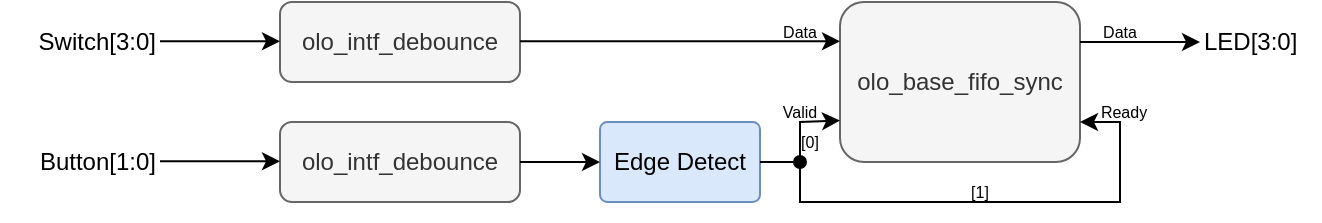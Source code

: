 <mxfile version="24.5.3" type="device" pages="2">
  <diagram name="olo_intf_clk_meas" id="sQZPAQ0m2a0brsjAJA3f">
    <mxGraphModel dx="950" dy="581" grid="1" gridSize="10" guides="1" tooltips="1" connect="1" arrows="1" fold="1" page="1" pageScale="1" pageWidth="10000" pageHeight="10000" math="0" shadow="0">
      <root>
        <mxCell id="0" />
        <mxCell id="1" parent="0" />
        <mxCell id="i1cG7D0sxg36rMf7ReTl-1" value="olo_intf_debounce" style="rounded=1;whiteSpace=wrap;html=1;fillColor=#f5f5f5;fontColor=#333333;strokeColor=#666666;" vertex="1" parent="1">
          <mxGeometry x="520" y="480" width="120" height="40" as="geometry" />
        </mxCell>
        <mxCell id="i1cG7D0sxg36rMf7ReTl-2" value="" style="endArrow=classic;html=1;rounded=0;" edge="1" parent="1">
          <mxGeometry width="50" height="50" relative="1" as="geometry">
            <mxPoint x="460" y="499.66" as="sourcePoint" />
            <mxPoint x="520" y="499.66" as="targetPoint" />
          </mxGeometry>
        </mxCell>
        <mxCell id="i1cG7D0sxg36rMf7ReTl-3" value="olo_intf_debounce" style="rounded=1;whiteSpace=wrap;html=1;fillColor=#f5f5f5;fontColor=#333333;strokeColor=#666666;" vertex="1" parent="1">
          <mxGeometry x="520" y="540" width="120" height="40" as="geometry" />
        </mxCell>
        <mxCell id="i1cG7D0sxg36rMf7ReTl-4" value="" style="endArrow=classic;html=1;rounded=0;" edge="1" parent="1">
          <mxGeometry width="50" height="50" relative="1" as="geometry">
            <mxPoint x="460" y="559.66" as="sourcePoint" />
            <mxPoint x="520" y="559.66" as="targetPoint" />
          </mxGeometry>
        </mxCell>
        <mxCell id="i1cG7D0sxg36rMf7ReTl-5" value="olo_base_fifo_sync" style="rounded=1;whiteSpace=wrap;html=1;fillColor=#f5f5f5;fontColor=#333333;strokeColor=#666666;" vertex="1" parent="1">
          <mxGeometry x="800" y="480" width="120" height="80" as="geometry" />
        </mxCell>
        <mxCell id="i1cG7D0sxg36rMf7ReTl-7" value="Edge Detect" style="rounded=1;whiteSpace=wrap;html=1;fillColor=#dae8fc;strokeColor=#6c8ebf;arcSize=9;" vertex="1" parent="1">
          <mxGeometry x="680" y="540" width="80" height="40" as="geometry" />
        </mxCell>
        <mxCell id="i1cG7D0sxg36rMf7ReTl-8" value="" style="endArrow=classic;html=1;rounded=0;" edge="1" parent="1">
          <mxGeometry width="50" height="50" relative="1" as="geometry">
            <mxPoint x="920" y="500.0" as="sourcePoint" />
            <mxPoint x="980" y="500.0" as="targetPoint" />
          </mxGeometry>
        </mxCell>
        <mxCell id="i1cG7D0sxg36rMf7ReTl-9" value="LED[3:0]" style="text;html=1;align=left;verticalAlign=middle;whiteSpace=wrap;rounded=0;" vertex="1" parent="1">
          <mxGeometry x="980" y="490" width="60" height="20" as="geometry" />
        </mxCell>
        <mxCell id="i1cG7D0sxg36rMf7ReTl-10" value="Switch[3:0]" style="text;html=1;align=right;verticalAlign=middle;whiteSpace=wrap;rounded=0;" vertex="1" parent="1">
          <mxGeometry x="380" y="490" width="80" height="20" as="geometry" />
        </mxCell>
        <mxCell id="i1cG7D0sxg36rMf7ReTl-11" value="Button[1:0]" style="text;html=1;align=right;verticalAlign=middle;whiteSpace=wrap;rounded=0;" vertex="1" parent="1">
          <mxGeometry x="380" y="550" width="80" height="20" as="geometry" />
        </mxCell>
        <mxCell id="i1cG7D0sxg36rMf7ReTl-13" value="" style="endArrow=classic;html=1;rounded=0;" edge="1" parent="1">
          <mxGeometry width="50" height="50" relative="1" as="geometry">
            <mxPoint x="640" y="499.66" as="sourcePoint" />
            <mxPoint x="800" y="499.66" as="targetPoint" />
          </mxGeometry>
        </mxCell>
        <mxCell id="i1cG7D0sxg36rMf7ReTl-14" value="Data" style="text;html=1;align=center;verticalAlign=middle;whiteSpace=wrap;rounded=0;fontSize=8;" vertex="1" parent="1">
          <mxGeometry x="760" y="490" width="40" height="10" as="geometry" />
        </mxCell>
        <mxCell id="i1cG7D0sxg36rMf7ReTl-15" value="" style="endArrow=classic;html=1;rounded=0;" edge="1" parent="1">
          <mxGeometry width="50" height="50" relative="1" as="geometry">
            <mxPoint x="640" y="560.0" as="sourcePoint" />
            <mxPoint x="680" y="560" as="targetPoint" />
          </mxGeometry>
        </mxCell>
        <mxCell id="i1cG7D0sxg36rMf7ReTl-16" value="" style="endArrow=classic;html=1;rounded=0;exitX=1;exitY=0.5;exitDx=0;exitDy=0;" edge="1" parent="1" source="i1cG7D0sxg36rMf7ReTl-7">
          <mxGeometry width="50" height="50" relative="1" as="geometry">
            <mxPoint x="760" y="539.31" as="sourcePoint" />
            <mxPoint x="800" y="539.31" as="targetPoint" />
            <Array as="points">
              <mxPoint x="780" y="560" />
              <mxPoint x="780" y="540" />
            </Array>
          </mxGeometry>
        </mxCell>
        <mxCell id="i1cG7D0sxg36rMf7ReTl-17" value="Valid" style="text;html=1;align=center;verticalAlign=middle;whiteSpace=wrap;rounded=0;fontSize=8;" vertex="1" parent="1">
          <mxGeometry x="760" y="530" width="40" height="10" as="geometry" />
        </mxCell>
        <mxCell id="i1cG7D0sxg36rMf7ReTl-19" value="[0]" style="text;html=1;align=center;verticalAlign=middle;whiteSpace=wrap;rounded=0;fontSize=8;" vertex="1" parent="1">
          <mxGeometry x="765" y="545" width="40" height="10" as="geometry" />
        </mxCell>
        <mxCell id="i1cG7D0sxg36rMf7ReTl-20" value="" style="endArrow=classic;html=1;rounded=0;entryX=1;entryY=0.75;entryDx=0;entryDy=0;startArrow=oval;startFill=1;" edge="1" parent="1" target="i1cG7D0sxg36rMf7ReTl-5">
          <mxGeometry width="50" height="50" relative="1" as="geometry">
            <mxPoint x="780" y="560" as="sourcePoint" />
            <mxPoint x="830" y="510" as="targetPoint" />
            <Array as="points">
              <mxPoint x="780" y="580" />
              <mxPoint x="940" y="580" />
              <mxPoint x="940" y="540" />
            </Array>
          </mxGeometry>
        </mxCell>
        <mxCell id="i1cG7D0sxg36rMf7ReTl-21" value="Ready" style="text;html=1;align=center;verticalAlign=middle;whiteSpace=wrap;rounded=0;fontSize=8;" vertex="1" parent="1">
          <mxGeometry x="922" y="530" width="40" height="10" as="geometry" />
        </mxCell>
        <mxCell id="i1cG7D0sxg36rMf7ReTl-22" value="[1]" style="text;html=1;align=center;verticalAlign=middle;whiteSpace=wrap;rounded=0;fontSize=8;" vertex="1" parent="1">
          <mxGeometry x="850" y="570" width="40" height="10" as="geometry" />
        </mxCell>
        <mxCell id="i1cG7D0sxg36rMf7ReTl-23" value="Data" style="text;html=1;align=center;verticalAlign=middle;whiteSpace=wrap;rounded=0;fontSize=8;" vertex="1" parent="1">
          <mxGeometry x="920" y="490" width="40" height="10" as="geometry" />
        </mxCell>
      </root>
    </mxGraphModel>
  </diagram>
  <diagram id="nn7GSnwVj3KZAduYyUo-" name="olo_intf_debounce">
    <mxGraphModel dx="787" dy="482" grid="1" gridSize="10" guides="1" tooltips="1" connect="1" arrows="1" fold="1" page="1" pageScale="1" pageWidth="10000" pageHeight="10000" math="0" shadow="0">
      <root>
        <mxCell id="0" />
        <mxCell id="1" parent="0" />
        <mxCell id="sjMQtlllgnp7oVcl_TNq-1" value="olo_base_strobe_gen" style="rounded=1;whiteSpace=wrap;html=1;fillColor=#f5f5f5;fontColor=#333333;strokeColor=#666666;" vertex="1" parent="1">
          <mxGeometry x="480" y="200" width="140" height="40" as="geometry" />
        </mxCell>
        <mxCell id="sjMQtlllgnp7oVcl_TNq-2" value="" style="endArrow=classic;html=1;rounded=0;exitX=0.5;exitY=1;exitDx=0;exitDy=0;" edge="1" parent="1" source="sjMQtlllgnp7oVcl_TNq-1">
          <mxGeometry width="50" height="50" relative="1" as="geometry">
            <mxPoint x="550" y="330" as="sourcePoint" />
            <mxPoint x="600" y="330" as="targetPoint" />
            <Array as="points">
              <mxPoint x="550" y="330" />
            </Array>
          </mxGeometry>
        </mxCell>
        <mxCell id="sjMQtlllgnp7oVcl_TNq-3" value="Debounce&lt;div&gt;Timer&lt;/div&gt;" style="rounded=1;whiteSpace=wrap;html=1;fillColor=#dae8fc;strokeColor=#6c8ebf;" vertex="1" parent="1">
          <mxGeometry x="600" y="260" width="120" height="40" as="geometry" />
        </mxCell>
        <mxCell id="sjMQtlllgnp7oVcl_TNq-4" value="Debounce&amp;nbsp;&lt;div&gt;Timer&lt;/div&gt;" style="rounded=1;whiteSpace=wrap;html=1;fillColor=#dae8fc;strokeColor=#6c8ebf;" vertex="1" parent="1">
          <mxGeometry x="600" y="320" width="120" height="40" as="geometry" />
        </mxCell>
        <mxCell id="sjMQtlllgnp7oVcl_TNq-5" value="olo_intf_sync" style="rounded=1;whiteSpace=wrap;html=1;fillColor=#f5f5f5;fontColor=#333333;strokeColor=#666666;" vertex="1" parent="1">
          <mxGeometry x="380" y="260" width="140" height="100" as="geometry" />
        </mxCell>
        <mxCell id="sjMQtlllgnp7oVcl_TNq-6" value="" style="endArrow=classic;html=1;rounded=0;" edge="1" parent="1">
          <mxGeometry width="50" height="50" relative="1" as="geometry">
            <mxPoint x="330" y="290" as="sourcePoint" />
            <mxPoint x="380" y="290" as="targetPoint" />
          </mxGeometry>
        </mxCell>
        <mxCell id="sjMQtlllgnp7oVcl_TNq-7" value="" style="endArrow=classic;html=1;rounded=0;" edge="1" parent="1">
          <mxGeometry width="50" height="50" relative="1" as="geometry">
            <mxPoint x="330" y="350" as="sourcePoint" />
            <mxPoint x="380" y="350" as="targetPoint" />
          </mxGeometry>
        </mxCell>
        <mxCell id="sjMQtlllgnp7oVcl_TNq-8" value="" style="endArrow=classic;html=1;rounded=0;" edge="1" parent="1">
          <mxGeometry width="50" height="50" relative="1" as="geometry">
            <mxPoint x="520" y="290" as="sourcePoint" />
            <mxPoint x="600" y="290" as="targetPoint" />
          </mxGeometry>
        </mxCell>
        <mxCell id="sjMQtlllgnp7oVcl_TNq-9" value="" style="endArrow=classic;html=1;rounded=0;" edge="1" parent="1">
          <mxGeometry width="50" height="50" relative="1" as="geometry">
            <mxPoint x="520" y="350" as="sourcePoint" />
            <mxPoint x="600" y="350" as="targetPoint" />
          </mxGeometry>
        </mxCell>
        <mxCell id="sjMQtlllgnp7oVcl_TNq-10" value="" style="endArrow=classic;html=1;rounded=0;startArrow=oval;startFill=1;" edge="1" parent="1">
          <mxGeometry width="50" height="50" relative="1" as="geometry">
            <mxPoint x="550" y="270" as="sourcePoint" />
            <mxPoint x="600" y="270" as="targetPoint" />
          </mxGeometry>
        </mxCell>
        <mxCell id="sjMQtlllgnp7oVcl_TNq-11" value="" style="endArrow=classic;html=1;rounded=0;" edge="1" parent="1">
          <mxGeometry width="50" height="50" relative="1" as="geometry">
            <mxPoint x="720" y="279.5" as="sourcePoint" />
            <mxPoint x="770" y="279.5" as="targetPoint" />
          </mxGeometry>
        </mxCell>
        <mxCell id="sjMQtlllgnp7oVcl_TNq-12" value="" style="endArrow=classic;html=1;rounded=0;" edge="1" parent="1">
          <mxGeometry width="50" height="50" relative="1" as="geometry">
            <mxPoint x="720" y="339.5" as="sourcePoint" />
            <mxPoint x="770" y="339.5" as="targetPoint" />
          </mxGeometry>
        </mxCell>
        <mxCell id="EE6Pi1rv7_BhJmKPPLFK-1" value="Tick" style="text;html=1;align=center;verticalAlign=middle;whiteSpace=wrap;rounded=0;fontSize=8;" vertex="1" parent="1">
          <mxGeometry x="540" y="250" width="60" height="10" as="geometry" />
        </mxCell>
        <mxCell id="DcBP82h14bp5Vz1JbgJT-1" value="DataOut[0]" style="text;html=1;align=left;verticalAlign=middle;whiteSpace=wrap;rounded=0;" vertex="1" parent="1">
          <mxGeometry x="770" y="270" width="60" height="20" as="geometry" />
        </mxCell>
        <mxCell id="DcBP82h14bp5Vz1JbgJT-2" value="DataOut[1]" style="text;html=1;align=left;verticalAlign=middle;whiteSpace=wrap;rounded=0;" vertex="1" parent="1">
          <mxGeometry x="770" y="330" width="60" height="20" as="geometry" />
        </mxCell>
        <mxCell id="DcBP82h14bp5Vz1JbgJT-3" value="DataAsnyc[0]" style="text;html=1;align=right;verticalAlign=middle;whiteSpace=wrap;rounded=0;" vertex="1" parent="1">
          <mxGeometry x="250" y="280" width="80" height="20" as="geometry" />
        </mxCell>
        <mxCell id="DcBP82h14bp5Vz1JbgJT-5" value="DataAsnyc[1]" style="text;html=1;align=right;verticalAlign=middle;whiteSpace=wrap;rounded=0;" vertex="1" parent="1">
          <mxGeometry x="250" y="340" width="80" height="20" as="geometry" />
        </mxCell>
      </root>
    </mxGraphModel>
  </diagram>
</mxfile>
